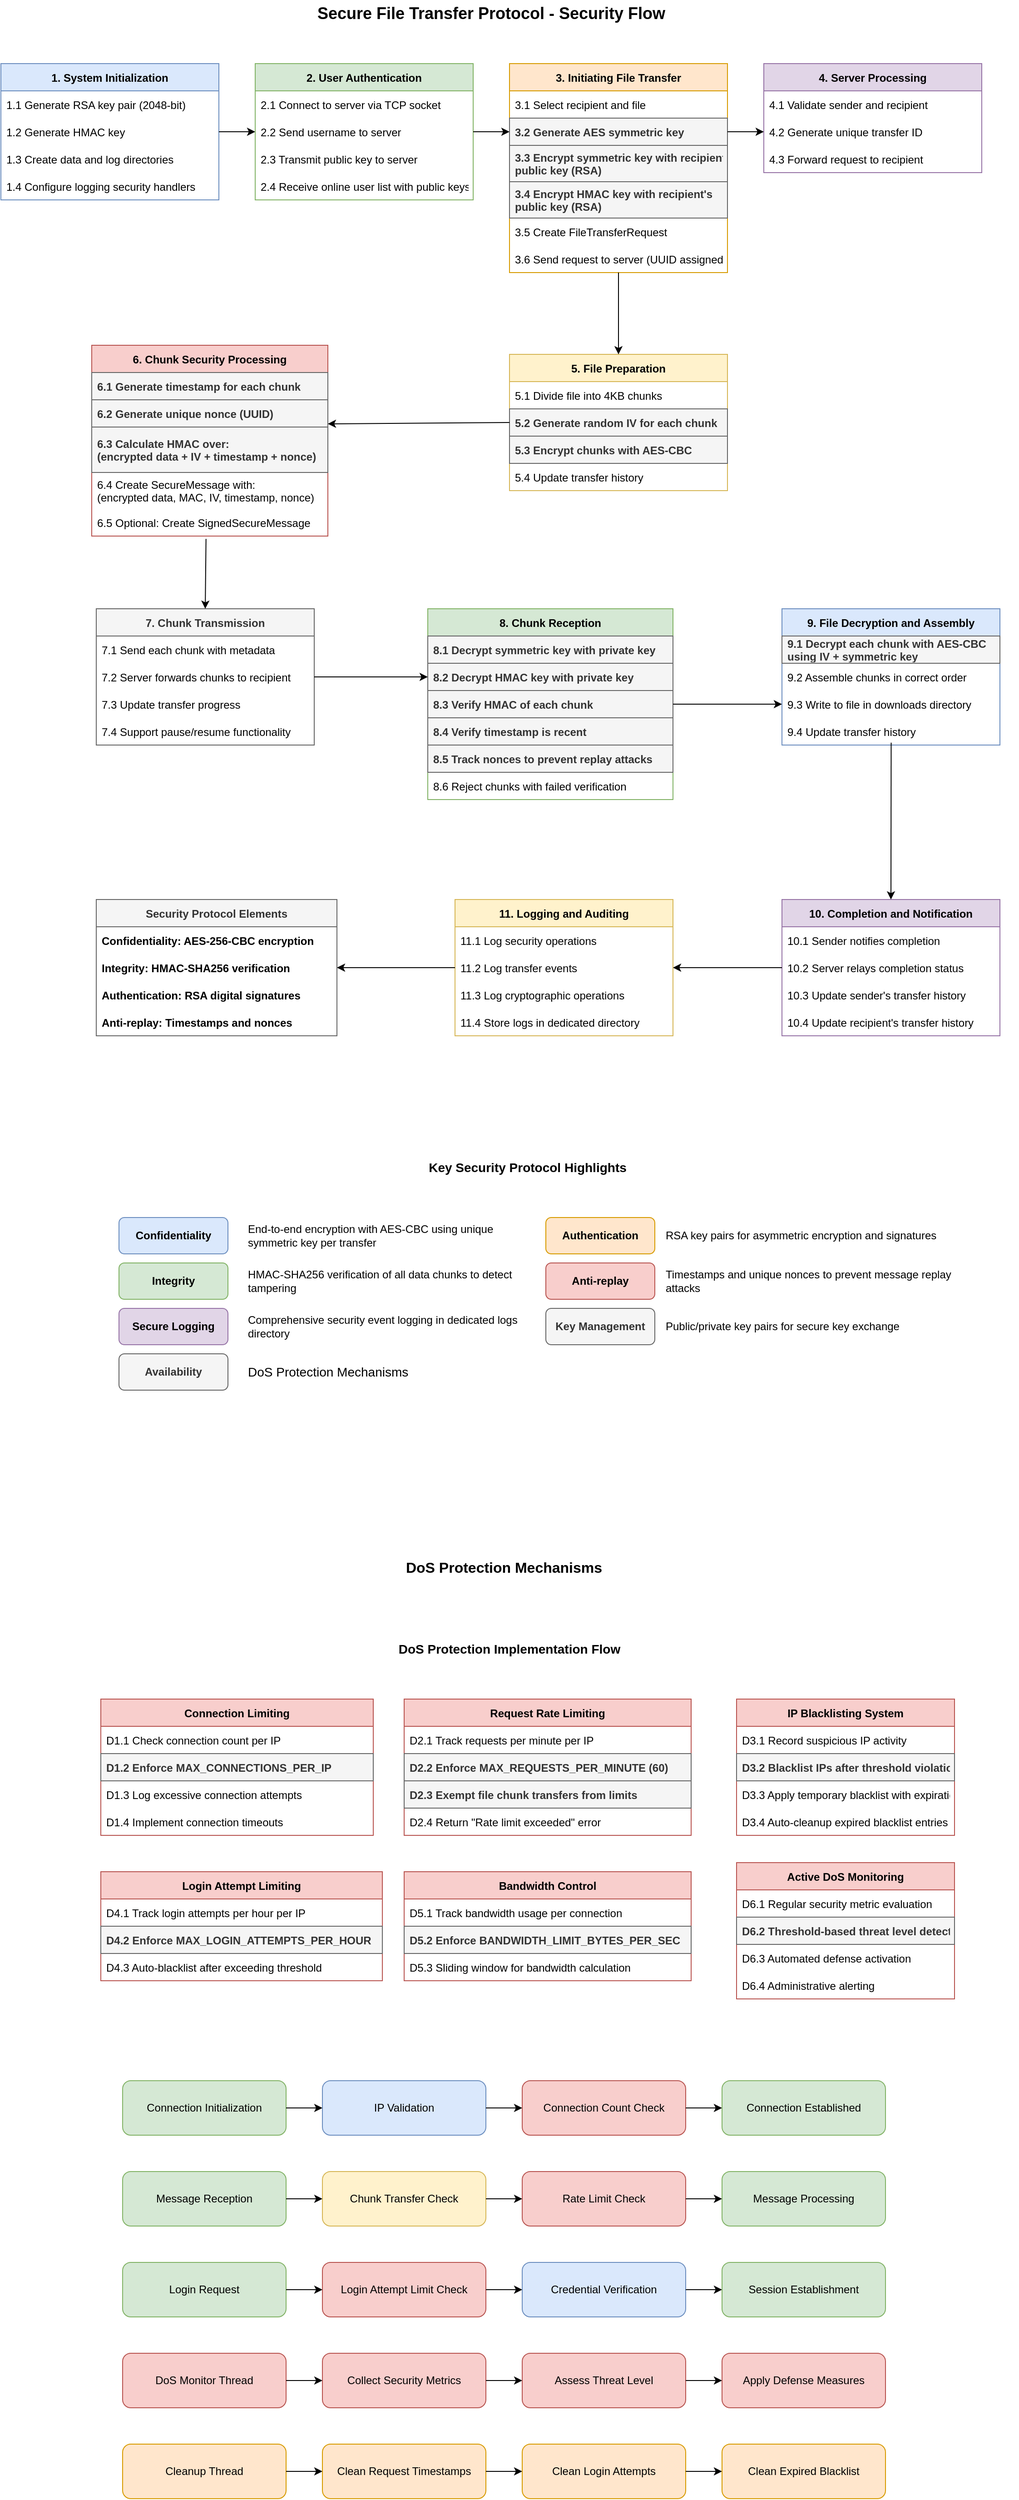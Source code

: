 <mxfile version="28.0.4">
  <diagram id="security-flow-diagram" name="Security Flow">
    <mxGraphModel dx="1520" dy="1016" grid="1" gridSize="10" guides="1" tooltips="1" connect="1" arrows="1" fold="1" page="1" pageScale="1" pageWidth="1169" pageHeight="1654" background="#ffffff" math="0" shadow="0">
      <root>
        <mxCell id="0" />
        <mxCell id="1" parent="0" />
        <mxCell id="title" value="&lt;font style=&quot;font-size: 18px;&quot;&gt;Secure File Transfer Protocol - Security Flow&lt;/font&gt;" style="text;html=1;strokeColor=none;fillColor=none;align=center;verticalAlign=middle;whiteSpace=wrap;rounded=0;fontSize=16;fontStyle=1" parent="1" vertex="1">
          <mxGeometry x="270" y="40" width="600" height="30" as="geometry" />
        </mxCell>
        <mxCell id="step1" value="1. System Initialization" style="swimlane;fontStyle=1;childLayout=stackLayout;horizontal=1;startSize=30;horizontalStack=0;resizeParent=1;resizeParentMax=0;resizeLast=0;collapsible=1;marginBottom=0;fillColor=#dae8fc;strokeColor=#6c8ebf;" parent="1" vertex="1">
          <mxGeometry x="30" y="110" width="240" height="150" as="geometry" />
        </mxCell>
        <mxCell id="step1_1" value="1.1 Generate RSA key pair (2048-bit)" style="text;strokeColor=none;fillColor=none;align=left;verticalAlign=middle;spacingLeft=4;spacingRight=4;overflow=hidden;points=[[0,0.5],[1,0.5]];portConstraint=eastwest;rotatable=0;" parent="step1" vertex="1">
          <mxGeometry y="30" width="240" height="30" as="geometry" />
        </mxCell>
        <mxCell id="step1_2" value="1.2 Generate HMAC key" style="text;strokeColor=none;fillColor=none;align=left;verticalAlign=middle;spacingLeft=4;spacingRight=4;overflow=hidden;points=[[0,0.5],[1,0.5]];portConstraint=eastwest;rotatable=0;" parent="step1" vertex="1">
          <mxGeometry y="60" width="240" height="30" as="geometry" />
        </mxCell>
        <mxCell id="step1_3" value="1.3 Create data and log directories" style="text;strokeColor=none;fillColor=none;align=left;verticalAlign=middle;spacingLeft=4;spacingRight=4;overflow=hidden;points=[[0,0.5],[1,0.5]];portConstraint=eastwest;rotatable=0;" parent="step1" vertex="1">
          <mxGeometry y="90" width="240" height="30" as="geometry" />
        </mxCell>
        <mxCell id="step1_4" value="1.4 Configure logging security handlers" style="text;strokeColor=none;fillColor=none;align=left;verticalAlign=middle;spacingLeft=4;spacingRight=4;overflow=hidden;points=[[0,0.5],[1,0.5]];portConstraint=eastwest;rotatable=0;" parent="step1" vertex="1">
          <mxGeometry y="120" width="240" height="30" as="geometry" />
        </mxCell>
        <mxCell id="step2" value="2. User Authentication" style="swimlane;fontStyle=1;childLayout=stackLayout;horizontal=1;startSize=30;horizontalStack=0;resizeParent=1;resizeParentMax=0;resizeLast=0;collapsible=1;marginBottom=0;fillColor=#d5e8d4;strokeColor=#82b366;" parent="1" vertex="1">
          <mxGeometry x="310" y="110" width="240" height="150" as="geometry" />
        </mxCell>
        <mxCell id="step2_1" value="2.1 Connect to server via TCP socket" style="text;strokeColor=none;fillColor=none;align=left;verticalAlign=middle;spacingLeft=4;spacingRight=4;overflow=hidden;points=[[0,0.5],[1,0.5]];portConstraint=eastwest;rotatable=0;" parent="step2" vertex="1">
          <mxGeometry y="30" width="240" height="30" as="geometry" />
        </mxCell>
        <mxCell id="step2_2" value="2.2 Send username to server" style="text;strokeColor=none;fillColor=none;align=left;verticalAlign=middle;spacingLeft=4;spacingRight=4;overflow=hidden;points=[[0,0.5],[1,0.5]];portConstraint=eastwest;rotatable=0;" parent="step2" vertex="1">
          <mxGeometry y="60" width="240" height="30" as="geometry" />
        </mxCell>
        <mxCell id="step2_3" value="2.3 Transmit public key to server" style="text;strokeColor=none;fillColor=none;align=left;verticalAlign=middle;spacingLeft=4;spacingRight=4;overflow=hidden;points=[[0,0.5],[1,0.5]];portConstraint=eastwest;rotatable=0;" parent="step2" vertex="1">
          <mxGeometry y="90" width="240" height="30" as="geometry" />
        </mxCell>
        <mxCell id="step2_4" value="2.4 Receive online user list with public keys" style="text;strokeColor=none;fillColor=none;align=left;verticalAlign=middle;spacingLeft=4;spacingRight=4;overflow=hidden;points=[[0,0.5],[1,0.5]];portConstraint=eastwest;rotatable=0;" parent="step2" vertex="1">
          <mxGeometry y="120" width="240" height="30" as="geometry" />
        </mxCell>
        <mxCell id="step3" value="3. Initiating File Transfer" style="swimlane;fontStyle=1;childLayout=stackLayout;horizontal=1;startSize=30;horizontalStack=0;resizeParent=1;resizeParentMax=0;resizeLast=0;collapsible=1;marginBottom=0;fillColor=#ffe6cc;strokeColor=#d79b00;" parent="1" vertex="1">
          <mxGeometry x="590" y="110" width="240" height="230" as="geometry" />
        </mxCell>
        <mxCell id="step3_1" value="3.1 Select recipient and file" style="text;strokeColor=none;fillColor=none;align=left;verticalAlign=middle;spacingLeft=4;spacingRight=4;overflow=hidden;points=[[0,0.5],[1,0.5]];portConstraint=eastwest;rotatable=0;" parent="step3" vertex="1">
          <mxGeometry y="30" width="240" height="30" as="geometry" />
        </mxCell>
        <mxCell id="step3_2" value="3.2 Generate AES symmetric key" style="text;strokeColor=none;fillColor=none;align=left;verticalAlign=middle;spacingLeft=4;spacingRight=4;overflow=hidden;points=[[0,0.5],[1,0.5]];portConstraint=eastwest;rotatable=0;fontStyle=1;fillColor=#f5f5f5;fontColor=#333333;strokeColor=#666666;" parent="step3" vertex="1">
          <mxGeometry y="60" width="240" height="30" as="geometry" />
        </mxCell>
        <mxCell id="step3_3" value="3.3 Encrypt symmetric key with recipient&#39;s&#xa;      public key (RSA)" style="text;strokeColor=none;fillColor=none;align=left;verticalAlign=middle;spacingLeft=4;spacingRight=4;overflow=hidden;points=[[0,0.5],[1,0.5]];portConstraint=eastwest;rotatable=0;fontStyle=1;fillColor=#f5f5f5;fontColor=#333333;strokeColor=#666666;" parent="step3" vertex="1">
          <mxGeometry y="90" width="240" height="40" as="geometry" />
        </mxCell>
        <mxCell id="step3_4" value="3.4 Encrypt HMAC key with recipient&#39;s&#xa;      public key (RSA)" style="text;strokeColor=none;fillColor=none;align=left;verticalAlign=middle;spacingLeft=4;spacingRight=4;overflow=hidden;points=[[0,0.5],[1,0.5]];portConstraint=eastwest;rotatable=0;fontStyle=1;fillColor=#f5f5f5;fontColor=#333333;strokeColor=#666666;" parent="step3" vertex="1">
          <mxGeometry y="130" width="240" height="40" as="geometry" />
        </mxCell>
        <mxCell id="step3_5" value="3.5 Create FileTransferRequest" style="text;strokeColor=none;fillColor=none;align=left;verticalAlign=middle;spacingLeft=4;spacingRight=4;overflow=hidden;points=[[0,0.5],[1,0.5]];portConstraint=eastwest;rotatable=0;" parent="step3" vertex="1">
          <mxGeometry y="170" width="240" height="30" as="geometry" />
        </mxCell>
        <mxCell id="step3_6" value="3.6 Send request to server (UUID assigned)" style="text;strokeColor=none;fillColor=none;align=left;verticalAlign=middle;spacingLeft=4;spacingRight=4;overflow=hidden;points=[[0,0.5],[1,0.5]];portConstraint=eastwest;rotatable=0;" parent="step3" vertex="1">
          <mxGeometry y="200" width="240" height="30" as="geometry" />
        </mxCell>
        <mxCell id="step4" value="4. Server Processing" style="swimlane;fontStyle=1;childLayout=stackLayout;horizontal=1;startSize=30;horizontalStack=0;resizeParent=1;resizeParentMax=0;resizeLast=0;collapsible=1;marginBottom=0;fillColor=#e1d5e7;strokeColor=#9673a6;" parent="1" vertex="1">
          <mxGeometry x="870" y="110" width="240" height="120" as="geometry" />
        </mxCell>
        <mxCell id="step4_1" value="4.1 Validate sender and recipient" style="text;strokeColor=none;fillColor=none;align=left;verticalAlign=middle;spacingLeft=4;spacingRight=4;overflow=hidden;points=[[0,0.5],[1,0.5]];portConstraint=eastwest;rotatable=0;" parent="step4" vertex="1">
          <mxGeometry y="30" width="240" height="30" as="geometry" />
        </mxCell>
        <mxCell id="step4_2" value="4.2 Generate unique transfer ID" style="text;strokeColor=none;fillColor=none;align=left;verticalAlign=middle;spacingLeft=4;spacingRight=4;overflow=hidden;points=[[0,0.5],[1,0.5]];portConstraint=eastwest;rotatable=0;" parent="step4" vertex="1">
          <mxGeometry y="60" width="240" height="30" as="geometry" />
        </mxCell>
        <mxCell id="step4_3" value="4.3 Forward request to recipient" style="text;strokeColor=none;fillColor=none;align=left;verticalAlign=middle;spacingLeft=4;spacingRight=4;overflow=hidden;points=[[0,0.5],[1,0.5]];portConstraint=eastwest;rotatable=0;" parent="step4" vertex="1">
          <mxGeometry y="90" width="240" height="30" as="geometry" />
        </mxCell>
        <mxCell id="step5" value="5. File Preparation" style="swimlane;fontStyle=1;childLayout=stackLayout;horizontal=1;startSize=30;horizontalStack=0;resizeParent=1;resizeParentMax=0;resizeLast=0;collapsible=1;marginBottom=0;fillColor=#fff2cc;strokeColor=#d6b656;" parent="1" vertex="1">
          <mxGeometry x="590" y="430" width="240" height="150" as="geometry" />
        </mxCell>
        <mxCell id="step5_1" value="5.1 Divide file into 4KB chunks" style="text;strokeColor=none;fillColor=none;align=left;verticalAlign=middle;spacingLeft=4;spacingRight=4;overflow=hidden;points=[[0,0.5],[1,0.5]];portConstraint=eastwest;rotatable=0;" parent="step5" vertex="1">
          <mxGeometry y="30" width="240" height="30" as="geometry" />
        </mxCell>
        <mxCell id="step5_2" value="5.2 Generate random IV for each chunk" style="text;strokeColor=none;fillColor=none;align=left;verticalAlign=middle;spacingLeft=4;spacingRight=4;overflow=hidden;points=[[0,0.5],[1,0.5]];portConstraint=eastwest;rotatable=0;fontStyle=1;fillColor=#f5f5f5;fontColor=#333333;strokeColor=#666666;" parent="step5" vertex="1">
          <mxGeometry y="60" width="240" height="30" as="geometry" />
        </mxCell>
        <mxCell id="step5_3" value="5.3 Encrypt chunks with AES-CBC" style="text;strokeColor=none;fillColor=none;align=left;verticalAlign=middle;spacingLeft=4;spacingRight=4;overflow=hidden;points=[[0,0.5],[1,0.5]];portConstraint=eastwest;rotatable=0;fontStyle=1;fillColor=#f5f5f5;fontColor=#333333;strokeColor=#666666;" parent="step5" vertex="1">
          <mxGeometry y="90" width="240" height="30" as="geometry" />
        </mxCell>
        <mxCell id="step5_4" value="5.4 Update transfer history" style="text;strokeColor=none;fillColor=none;align=left;verticalAlign=middle;spacingLeft=4;spacingRight=4;overflow=hidden;points=[[0,0.5],[1,0.5]];portConstraint=eastwest;rotatable=0;" parent="step5" vertex="1">
          <mxGeometry y="120" width="240" height="30" as="geometry" />
        </mxCell>
        <mxCell id="step6" value="6. Chunk Security Processing" style="swimlane;fontStyle=1;childLayout=stackLayout;horizontal=1;startSize=30;horizontalStack=0;resizeParent=1;resizeParentMax=0;resizeLast=0;collapsible=1;marginBottom=0;fillColor=#f8cecc;strokeColor=#b85450;" parent="1" vertex="1">
          <mxGeometry x="130" y="420" width="260" height="210" as="geometry" />
        </mxCell>
        <mxCell id="step6_1" value="6.1 Generate timestamp for each chunk" style="text;strokeColor=none;fillColor=none;align=left;verticalAlign=middle;spacingLeft=4;spacingRight=4;overflow=hidden;points=[[0,0.5],[1,0.5]];portConstraint=eastwest;rotatable=0;fontStyle=1;fillColor=#f5f5f5;fontColor=#333333;strokeColor=#666666;" parent="step6" vertex="1">
          <mxGeometry y="30" width="260" height="30" as="geometry" />
        </mxCell>
        <mxCell id="step6_2" value="6.2 Generate unique nonce (UUID)" style="text;strokeColor=none;fillColor=none;align=left;verticalAlign=middle;spacingLeft=4;spacingRight=4;overflow=hidden;points=[[0,0.5],[1,0.5]];portConstraint=eastwest;rotatable=0;fontStyle=1;fillColor=#f5f5f5;fontColor=#333333;strokeColor=#666666;" parent="step6" vertex="1">
          <mxGeometry y="60" width="260" height="30" as="geometry" />
        </mxCell>
        <mxCell id="step6_3" value="6.3 Calculate HMAC over:&#xa;      (encrypted data + IV + timestamp + nonce)" style="text;strokeColor=none;fillColor=none;align=left;verticalAlign=middle;spacingLeft=4;spacingRight=4;overflow=hidden;points=[[0,0.5],[1,0.5]];portConstraint=eastwest;rotatable=0;fontStyle=1;fillColor=#f5f5f5;fontColor=#333333;strokeColor=#666666;" parent="step6" vertex="1">
          <mxGeometry y="90" width="260" height="50" as="geometry" />
        </mxCell>
        <mxCell id="step6_4" value="6.4 Create SecureMessage with:&#xa;      (encrypted data, MAC, IV, timestamp, nonce)" style="text;strokeColor=none;fillColor=none;align=left;verticalAlign=middle;spacingLeft=4;spacingRight=4;overflow=hidden;points=[[0,0.5],[1,0.5]];portConstraint=eastwest;rotatable=0;" parent="step6" vertex="1">
          <mxGeometry y="140" width="260" height="40" as="geometry" />
        </mxCell>
        <mxCell id="step6_5" value="6.5 Optional: Create SignedSecureMessage" style="text;strokeColor=none;fillColor=none;align=left;verticalAlign=middle;spacingLeft=4;spacingRight=4;overflow=hidden;points=[[0,0.5],[1,0.5]];portConstraint=eastwest;rotatable=0;" parent="step6" vertex="1">
          <mxGeometry y="180" width="260" height="30" as="geometry" />
        </mxCell>
        <mxCell id="step7" value="7. Chunk Transmission" style="swimlane;fontStyle=1;childLayout=stackLayout;horizontal=1;startSize=30;horizontalStack=0;resizeParent=1;resizeParentMax=0;resizeLast=0;collapsible=1;marginBottom=0;fillColor=#f5f5f5;strokeColor=#666666;fontColor=#333333;" parent="1" vertex="1">
          <mxGeometry x="135" y="710" width="240" height="150" as="geometry" />
        </mxCell>
        <mxCell id="step7_1" value="7.1 Send each chunk with metadata" style="text;strokeColor=none;fillColor=none;align=left;verticalAlign=middle;spacingLeft=4;spacingRight=4;overflow=hidden;points=[[0,0.5],[1,0.5]];portConstraint=eastwest;rotatable=0;" parent="step7" vertex="1">
          <mxGeometry y="30" width="240" height="30" as="geometry" />
        </mxCell>
        <mxCell id="step7_2" value="7.2 Server forwards chunks to recipient" style="text;strokeColor=none;fillColor=none;align=left;verticalAlign=middle;spacingLeft=4;spacingRight=4;overflow=hidden;points=[[0,0.5],[1,0.5]];portConstraint=eastwest;rotatable=0;" parent="step7" vertex="1">
          <mxGeometry y="60" width="240" height="30" as="geometry" />
        </mxCell>
        <mxCell id="step7_3" value="7.3 Update transfer progress" style="text;strokeColor=none;fillColor=none;align=left;verticalAlign=middle;spacingLeft=4;spacingRight=4;overflow=hidden;points=[[0,0.5],[1,0.5]];portConstraint=eastwest;rotatable=0;" parent="step7" vertex="1">
          <mxGeometry y="90" width="240" height="30" as="geometry" />
        </mxCell>
        <mxCell id="step7_4" value="7.4 Support pause/resume functionality" style="text;strokeColor=none;fillColor=none;align=left;verticalAlign=middle;spacingLeft=4;spacingRight=4;overflow=hidden;points=[[0,0.5],[1,0.5]];portConstraint=eastwest;rotatable=0;" parent="step7" vertex="1">
          <mxGeometry y="120" width="240" height="30" as="geometry" />
        </mxCell>
        <mxCell id="step8" value="8. Chunk Reception" style="swimlane;fontStyle=1;childLayout=stackLayout;horizontal=1;startSize=30;horizontalStack=0;resizeParent=1;resizeParentMax=0;resizeLast=0;collapsible=1;marginBottom=0;fillColor=#d5e8d4;strokeColor=#82b366;" parent="1" vertex="1">
          <mxGeometry x="500" y="710" width="270" height="210" as="geometry" />
        </mxCell>
        <mxCell id="step8_1" value="8.1 Decrypt symmetric key with private key" style="text;strokeColor=none;fillColor=none;align=left;verticalAlign=middle;spacingLeft=4;spacingRight=4;overflow=hidden;points=[[0,0.5],[1,0.5]];portConstraint=eastwest;rotatable=0;fontStyle=1;fillColor=#f5f5f5;fontColor=#333333;strokeColor=#666666;" parent="step8" vertex="1">
          <mxGeometry y="30" width="270" height="30" as="geometry" />
        </mxCell>
        <mxCell id="step8_2" value="8.2 Decrypt HMAC key with private key" style="text;strokeColor=none;fillColor=none;align=left;verticalAlign=middle;spacingLeft=4;spacingRight=4;overflow=hidden;points=[[0,0.5],[1,0.5]];portConstraint=eastwest;rotatable=0;fontStyle=1;fillColor=#f5f5f5;fontColor=#333333;strokeColor=#666666;" parent="step8" vertex="1">
          <mxGeometry y="60" width="270" height="30" as="geometry" />
        </mxCell>
        <mxCell id="step8_3" value="8.3 Verify HMAC of each chunk" style="text;strokeColor=none;fillColor=none;align=left;verticalAlign=middle;spacingLeft=4;spacingRight=4;overflow=hidden;points=[[0,0.5],[1,0.5]];portConstraint=eastwest;rotatable=0;fontStyle=1;fillColor=#f5f5f5;fontColor=#333333;strokeColor=#666666;" parent="step8" vertex="1">
          <mxGeometry y="90" width="270" height="30" as="geometry" />
        </mxCell>
        <mxCell id="step8_4" value="8.4 Verify timestamp is recent" style="text;strokeColor=none;fillColor=none;align=left;verticalAlign=middle;spacingLeft=4;spacingRight=4;overflow=hidden;points=[[0,0.5],[1,0.5]];portConstraint=eastwest;rotatable=0;fontStyle=1;fillColor=#f5f5f5;fontColor=#333333;strokeColor=#666666;" parent="step8" vertex="1">
          <mxGeometry y="120" width="270" height="30" as="geometry" />
        </mxCell>
        <mxCell id="step8_5" value="8.5 Track nonces to prevent replay attacks" style="text;strokeColor=none;fillColor=none;align=left;verticalAlign=middle;spacingLeft=4;spacingRight=4;overflow=hidden;points=[[0,0.5],[1,0.5]];portConstraint=eastwest;rotatable=0;fontStyle=1;fillColor=#f5f5f5;fontColor=#333333;strokeColor=#666666;" parent="step8" vertex="1">
          <mxGeometry y="150" width="270" height="30" as="geometry" />
        </mxCell>
        <mxCell id="step8_6" value="8.6 Reject chunks with failed verification" style="text;strokeColor=none;fillColor=none;align=left;verticalAlign=middle;spacingLeft=4;spacingRight=4;overflow=hidden;points=[[0,0.5],[1,0.5]];portConstraint=eastwest;rotatable=0;" parent="step8" vertex="1">
          <mxGeometry y="180" width="270" height="30" as="geometry" />
        </mxCell>
        <mxCell id="step9" value="9. File Decryption and Assembly" style="swimlane;fontStyle=1;childLayout=stackLayout;horizontal=1;startSize=30;horizontalStack=0;resizeParent=1;resizeParentMax=0;resizeLast=0;collapsible=1;marginBottom=0;fillColor=#dae8fc;strokeColor=#6c8ebf;" parent="1" vertex="1">
          <mxGeometry x="890" y="710" width="240" height="150" as="geometry" />
        </mxCell>
        <mxCell id="step9_1" value="9.1 Decrypt each chunk with AES-CBC&#xa;      using IV + symmetric key" style="text;strokeColor=none;fillColor=none;align=left;verticalAlign=middle;spacingLeft=4;spacingRight=4;overflow=hidden;points=[[0,0.5],[1,0.5]];portConstraint=eastwest;rotatable=0;fontStyle=1;fillColor=#f5f5f5;fontColor=#333333;strokeColor=#666666;" parent="step9" vertex="1">
          <mxGeometry y="30" width="240" height="30" as="geometry" />
        </mxCell>
        <mxCell id="step9_2" value="9.2 Assemble chunks in correct order" style="text;strokeColor=none;fillColor=none;align=left;verticalAlign=middle;spacingLeft=4;spacingRight=4;overflow=hidden;points=[[0,0.5],[1,0.5]];portConstraint=eastwest;rotatable=0;" parent="step9" vertex="1">
          <mxGeometry y="60" width="240" height="30" as="geometry" />
        </mxCell>
        <mxCell id="step9_3" value="9.3 Write to file in downloads directory" style="text;strokeColor=none;fillColor=none;align=left;verticalAlign=middle;spacingLeft=4;spacingRight=4;overflow=hidden;points=[[0,0.5],[1,0.5]];portConstraint=eastwest;rotatable=0;" parent="step9" vertex="1">
          <mxGeometry y="90" width="240" height="30" as="geometry" />
        </mxCell>
        <mxCell id="step9_4" value="9.4 Update transfer history" style="text;strokeColor=none;fillColor=none;align=left;verticalAlign=middle;spacingLeft=4;spacingRight=4;overflow=hidden;points=[[0,0.5],[1,0.5]];portConstraint=eastwest;rotatable=0;" parent="step9" vertex="1">
          <mxGeometry y="120" width="240" height="30" as="geometry" />
        </mxCell>
        <mxCell id="step10" value="10. Completion and Notification" style="swimlane;fontStyle=1;childLayout=stackLayout;horizontal=1;startSize=30;horizontalStack=0;resizeParent=1;resizeParentMax=0;resizeLast=0;collapsible=1;marginBottom=0;fillColor=#e1d5e7;strokeColor=#9673a6;" parent="1" vertex="1">
          <mxGeometry x="890" y="1030" width="240" height="150" as="geometry" />
        </mxCell>
        <mxCell id="step10_1" value="10.1 Sender notifies completion" style="text;strokeColor=none;fillColor=none;align=left;verticalAlign=middle;spacingLeft=4;spacingRight=4;overflow=hidden;points=[[0,0.5],[1,0.5]];portConstraint=eastwest;rotatable=0;" parent="step10" vertex="1">
          <mxGeometry y="30" width="240" height="30" as="geometry" />
        </mxCell>
        <mxCell id="step10_2" value="10.2 Server relays completion status" style="text;strokeColor=none;fillColor=none;align=left;verticalAlign=middle;spacingLeft=4;spacingRight=4;overflow=hidden;points=[[0,0.5],[1,0.5]];portConstraint=eastwest;rotatable=0;" parent="step10" vertex="1">
          <mxGeometry y="60" width="240" height="30" as="geometry" />
        </mxCell>
        <mxCell id="step10_3" value="10.3 Update sender&#39;s transfer history" style="text;strokeColor=none;fillColor=none;align=left;verticalAlign=middle;spacingLeft=4;spacingRight=4;overflow=hidden;points=[[0,0.5],[1,0.5]];portConstraint=eastwest;rotatable=0;" parent="step10" vertex="1">
          <mxGeometry y="90" width="240" height="30" as="geometry" />
        </mxCell>
        <mxCell id="step10_4" value="10.4 Update recipient&#39;s transfer history" style="text;strokeColor=none;fillColor=none;align=left;verticalAlign=middle;spacingLeft=4;spacingRight=4;overflow=hidden;points=[[0,0.5],[1,0.5]];portConstraint=eastwest;rotatable=0;" parent="step10" vertex="1">
          <mxGeometry y="120" width="240" height="30" as="geometry" />
        </mxCell>
        <mxCell id="step11" value="11. Logging and Auditing" style="swimlane;fontStyle=1;childLayout=stackLayout;horizontal=1;startSize=30;horizontalStack=0;resizeParent=1;resizeParentMax=0;resizeLast=0;collapsible=1;marginBottom=0;fillColor=#fff2cc;strokeColor=#d6b656;" parent="1" vertex="1">
          <mxGeometry x="530" y="1030" width="240" height="150" as="geometry" />
        </mxCell>
        <mxCell id="step11_1" value="11.1 Log security operations" style="text;strokeColor=none;fillColor=none;align=left;verticalAlign=middle;spacingLeft=4;spacingRight=4;overflow=hidden;points=[[0,0.5],[1,0.5]];portConstraint=eastwest;rotatable=0;" parent="step11" vertex="1">
          <mxGeometry y="30" width="240" height="30" as="geometry" />
        </mxCell>
        <mxCell id="step11_2" value="11.2 Log transfer events" style="text;strokeColor=none;fillColor=none;align=left;verticalAlign=middle;spacingLeft=4;spacingRight=4;overflow=hidden;points=[[0,0.5],[1,0.5]];portConstraint=eastwest;rotatable=0;" parent="step11" vertex="1">
          <mxGeometry y="60" width="240" height="30" as="geometry" />
        </mxCell>
        <mxCell id="step11_3" value="11.3 Log cryptographic operations" style="text;strokeColor=none;fillColor=none;align=left;verticalAlign=middle;spacingLeft=4;spacingRight=4;overflow=hidden;points=[[0,0.5],[1,0.5]];portConstraint=eastwest;rotatable=0;" parent="step11" vertex="1">
          <mxGeometry y="90" width="240" height="30" as="geometry" />
        </mxCell>
        <mxCell id="step11_4" value="11.4 Store logs in dedicated directory" style="text;strokeColor=none;fillColor=none;align=left;verticalAlign=middle;spacingLeft=4;spacingRight=4;overflow=hidden;points=[[0,0.5],[1,0.5]];portConstraint=eastwest;rotatable=0;" parent="step11" vertex="1">
          <mxGeometry y="120" width="240" height="30" as="geometry" />
        </mxCell>
        <mxCell id="dos-title" value="&lt;font style=&quot;font-size: 16px;&quot;&gt;DoS Protection Mechanisms&lt;/font&gt;" style="text;html=1;strokeColor=none;fillColor=none;align=center;verticalAlign=middle;whiteSpace=wrap;rounded=0;fontSize=14;fontStyle=1" parent="1" vertex="1">
          <mxGeometry x="44" y="1750" width="1080" height="30" as="geometry" />
        </mxCell>
        <mxCell id="dos1" value="Connection Limiting" style="swimlane;fontStyle=1;childLayout=stackLayout;horizontal=1;startSize=30;horizontalStack=0;resizeParent=1;resizeParentMax=0;resizeLast=0;collapsible=1;marginBottom=0;fillColor=#f8cecc;strokeColor=#b85450;" parent="1" vertex="1">
          <mxGeometry x="140" y="1910" width="300" height="150" as="geometry" />
        </mxCell>
        <mxCell id="dos1_1" value="D1.1 Check connection count per IP" style="text;strokeColor=none;fillColor=none;align=left;verticalAlign=middle;spacingLeft=4;spacingRight=4;overflow=hidden;points=[[0,0.5],[1,0.5]];portConstraint=eastwest;rotatable=0;" parent="dos1" vertex="1">
          <mxGeometry y="30" width="300" height="30" as="geometry" />
        </mxCell>
        <mxCell id="dos1_2" value="D1.2 Enforce MAX_CONNECTIONS_PER_IP" style="text;strokeColor=none;fillColor=none;align=left;verticalAlign=middle;spacingLeft=4;spacingRight=4;overflow=hidden;points=[[0,0.5],[1,0.5]];portConstraint=eastwest;rotatable=0;fontStyle=1;fillColor=#f5f5f5;fontColor=#333333;strokeColor=#666666;" parent="dos1" vertex="1">
          <mxGeometry y="60" width="300" height="30" as="geometry" />
        </mxCell>
        <mxCell id="dos1_3" value="D1.3 Log excessive connection attempts" style="text;strokeColor=none;fillColor=none;align=left;verticalAlign=middle;spacingLeft=4;spacingRight=4;overflow=hidden;points=[[0,0.5],[1,0.5]];portConstraint=eastwest;rotatable=0;" parent="dos1" vertex="1">
          <mxGeometry y="90" width="300" height="30" as="geometry" />
        </mxCell>
        <mxCell id="dos1_4" value="D1.4 Implement connection timeouts" style="text;strokeColor=none;fillColor=none;align=left;verticalAlign=middle;spacingLeft=4;spacingRight=4;overflow=hidden;points=[[0,0.5],[1,0.5]];portConstraint=eastwest;rotatable=0;" parent="dos1" vertex="1">
          <mxGeometry y="120" width="300" height="30" as="geometry" />
        </mxCell>
        <mxCell id="dos2" value="Request Rate Limiting" style="swimlane;fontStyle=1;childLayout=stackLayout;horizontal=1;startSize=30;horizontalStack=0;resizeParent=1;resizeParentMax=0;resizeLast=0;collapsible=1;marginBottom=0;fillColor=#f8cecc;strokeColor=#b85450;" parent="1" vertex="1">
          <mxGeometry x="474" y="1910" width="316" height="150" as="geometry" />
        </mxCell>
        <mxCell id="dos2_1" value="D2.1 Track requests per minute per IP" style="text;strokeColor=none;fillColor=none;align=left;verticalAlign=middle;spacingLeft=4;spacingRight=4;overflow=hidden;points=[[0,0.5],[1,0.5]];portConstraint=eastwest;rotatable=0;" parent="dos2" vertex="1">
          <mxGeometry y="30" width="316" height="30" as="geometry" />
        </mxCell>
        <mxCell id="dos2_2" value="D2.2 Enforce MAX_REQUESTS_PER_MINUTE (60)" style="text;strokeColor=none;fillColor=none;align=left;verticalAlign=middle;spacingLeft=4;spacingRight=4;overflow=hidden;points=[[0,0.5],[1,0.5]];portConstraint=eastwest;rotatable=0;fontStyle=1;fillColor=#f5f5f5;fontColor=#333333;strokeColor=#666666;" parent="dos2" vertex="1">
          <mxGeometry y="60" width="316" height="30" as="geometry" />
        </mxCell>
        <mxCell id="dos2_3" value="D2.3 Exempt file chunk transfers from limits" style="text;strokeColor=none;fillColor=none;align=left;verticalAlign=middle;spacingLeft=4;spacingRight=4;overflow=hidden;points=[[0,0.5],[1,0.5]];portConstraint=eastwest;rotatable=0;fontStyle=1;fillColor=#f5f5f5;fontColor=#333333;strokeColor=#666666;" parent="dos2" vertex="1">
          <mxGeometry y="90" width="316" height="30" as="geometry" />
        </mxCell>
        <mxCell id="dos2_4" value="D2.4 Return &quot;Rate limit exceeded&quot; error" style="text;strokeColor=none;fillColor=none;align=left;verticalAlign=middle;spacingLeft=4;spacingRight=4;overflow=hidden;points=[[0,0.5],[1,0.5]];portConstraint=eastwest;rotatable=0;" parent="dos2" vertex="1">
          <mxGeometry y="120" width="316" height="30" as="geometry" />
        </mxCell>
        <mxCell id="dos3" value="IP Blacklisting System" style="swimlane;fontStyle=1;childLayout=stackLayout;horizontal=1;startSize=30;horizontalStack=0;resizeParent=1;resizeParentMax=0;resizeLast=0;collapsible=1;marginBottom=0;fillColor=#f8cecc;strokeColor=#b85450;" parent="1" vertex="1">
          <mxGeometry x="840" y="1910" width="240" height="150" as="geometry" />
        </mxCell>
        <mxCell id="dos3_1" value="D3.1 Record suspicious IP activity" style="text;strokeColor=none;fillColor=none;align=left;verticalAlign=middle;spacingLeft=4;spacingRight=4;overflow=hidden;points=[[0,0.5],[1,0.5]];portConstraint=eastwest;rotatable=0;" parent="dos3" vertex="1">
          <mxGeometry y="30" width="240" height="30" as="geometry" />
        </mxCell>
        <mxCell id="dos3_2" value="D3.2 Blacklist IPs after threshold violation" style="text;strokeColor=none;fillColor=none;align=left;verticalAlign=middle;spacingLeft=4;spacingRight=4;overflow=hidden;points=[[0,0.5],[1,0.5]];portConstraint=eastwest;rotatable=0;fontStyle=1;fillColor=#f5f5f5;fontColor=#333333;strokeColor=#666666;" parent="dos3" vertex="1">
          <mxGeometry y="60" width="240" height="30" as="geometry" />
        </mxCell>
        <mxCell id="dos3_3" value="D3.3 Apply temporary blacklist with expiration" style="text;strokeColor=none;fillColor=none;align=left;verticalAlign=middle;spacingLeft=4;spacingRight=4;overflow=hidden;points=[[0,0.5],[1,0.5]];portConstraint=eastwest;rotatable=0;" parent="dos3" vertex="1">
          <mxGeometry y="90" width="240" height="30" as="geometry" />
        </mxCell>
        <mxCell id="dos3_4" value="D3.4 Auto-cleanup expired blacklist entries" style="text;strokeColor=none;fillColor=none;align=left;verticalAlign=middle;spacingLeft=4;spacingRight=4;overflow=hidden;points=[[0,0.5],[1,0.5]];portConstraint=eastwest;rotatable=0;" parent="dos3" vertex="1">
          <mxGeometry y="120" width="240" height="30" as="geometry" />
        </mxCell>
        <mxCell id="dos4" value="Login Attempt Limiting" style="swimlane;fontStyle=1;childLayout=stackLayout;horizontal=1;startSize=30;horizontalStack=0;resizeParent=1;resizeParentMax=0;resizeLast=0;collapsible=1;marginBottom=0;fillColor=#f8cecc;strokeColor=#b85450;" parent="1" vertex="1">
          <mxGeometry x="140" y="2100" width="310" height="120" as="geometry" />
        </mxCell>
        <mxCell id="dos4_1" value="D4.1 Track login attempts per hour per IP" style="text;strokeColor=none;fillColor=none;align=left;verticalAlign=middle;spacingLeft=4;spacingRight=4;overflow=hidden;points=[[0,0.5],[1,0.5]];portConstraint=eastwest;rotatable=0;" parent="dos4" vertex="1">
          <mxGeometry y="30" width="310" height="30" as="geometry" />
        </mxCell>
        <mxCell id="dos4_2" value="D4.2 Enforce MAX_LOGIN_ATTEMPTS_PER_HOUR" style="text;strokeColor=none;fillColor=none;align=left;verticalAlign=middle;spacingLeft=4;spacingRight=4;overflow=hidden;points=[[0,0.5],[1,0.5]];portConstraint=eastwest;rotatable=0;fontStyle=1;fillColor=#f5f5f5;fontColor=#333333;strokeColor=#666666;" parent="dos4" vertex="1">
          <mxGeometry y="60" width="310" height="30" as="geometry" />
        </mxCell>
        <mxCell id="dos4_3" value="D4.3 Auto-blacklist after exceeding threshold" style="text;strokeColor=none;fillColor=none;align=left;verticalAlign=middle;spacingLeft=4;spacingRight=4;overflow=hidden;points=[[0,0.5],[1,0.5]];portConstraint=eastwest;rotatable=0;" parent="dos4" vertex="1">
          <mxGeometry y="90" width="310" height="30" as="geometry" />
        </mxCell>
        <mxCell id="dos5" value="Bandwidth Control" style="swimlane;fontStyle=1;childLayout=stackLayout;horizontal=1;startSize=30;horizontalStack=0;resizeParent=1;resizeParentMax=0;resizeLast=0;collapsible=1;marginBottom=0;fillColor=#f8cecc;strokeColor=#b85450;" parent="1" vertex="1">
          <mxGeometry x="474" y="2100" width="316" height="120" as="geometry" />
        </mxCell>
        <mxCell id="dos5_1" value="D5.1 Track bandwidth usage per connection" style="text;strokeColor=none;fillColor=none;align=left;verticalAlign=middle;spacingLeft=4;spacingRight=4;overflow=hidden;points=[[0,0.5],[1,0.5]];portConstraint=eastwest;rotatable=0;" parent="dos5" vertex="1">
          <mxGeometry y="30" width="316" height="30" as="geometry" />
        </mxCell>
        <mxCell id="dos5_2" value="D5.2 Enforce BANDWIDTH_LIMIT_BYTES_PER_SEC" style="text;strokeColor=none;fillColor=none;align=left;verticalAlign=middle;spacingLeft=4;spacingRight=4;overflow=hidden;points=[[0,0.5],[1,0.5]];portConstraint=eastwest;rotatable=0;fontStyle=1;fillColor=#f5f5f5;fontColor=#333333;strokeColor=#666666;" parent="dos5" vertex="1">
          <mxGeometry y="60" width="316" height="30" as="geometry" />
        </mxCell>
        <mxCell id="dos5_3" value="D5.3 Sliding window for bandwidth calculation" style="text;strokeColor=none;fillColor=none;align=left;verticalAlign=middle;spacingLeft=4;spacingRight=4;overflow=hidden;points=[[0,0.5],[1,0.5]];portConstraint=eastwest;rotatable=0;" parent="dos5" vertex="1">
          <mxGeometry y="90" width="316" height="30" as="geometry" />
        </mxCell>
        <mxCell id="dos6" value="Active DoS Monitoring" style="swimlane;fontStyle=1;childLayout=stackLayout;horizontal=1;startSize=30;horizontalStack=0;resizeParent=1;resizeParentMax=0;resizeLast=0;collapsible=1;marginBottom=0;fillColor=#f8cecc;strokeColor=#b85450;" parent="1" vertex="1">
          <mxGeometry x="840" y="2090" width="240" height="150" as="geometry" />
        </mxCell>
        <mxCell id="dos6_1" value="D6.1 Regular security metric evaluation" style="text;strokeColor=none;fillColor=none;align=left;verticalAlign=middle;spacingLeft=4;spacingRight=4;overflow=hidden;points=[[0,0.5],[1,0.5]];portConstraint=eastwest;rotatable=0;" parent="dos6" vertex="1">
          <mxGeometry y="30" width="240" height="30" as="geometry" />
        </mxCell>
        <mxCell id="dos6_2" value="D6.2 Threshold-based threat level detection" style="text;strokeColor=none;fillColor=none;align=left;verticalAlign=middle;spacingLeft=4;spacingRight=4;overflow=hidden;points=[[0,0.5],[1,0.5]];portConstraint=eastwest;rotatable=0;fontStyle=1;fillColor=#f5f5f5;fontColor=#333333;strokeColor=#666666;" parent="dos6" vertex="1">
          <mxGeometry y="60" width="240" height="30" as="geometry" />
        </mxCell>
        <mxCell id="dos6_3" value="D6.3 Automated defense activation" style="text;strokeColor=none;fillColor=none;align=left;verticalAlign=middle;spacingLeft=4;spacingRight=4;overflow=hidden;points=[[0,0.5],[1,0.5]];portConstraint=eastwest;rotatable=0;" parent="dos6" vertex="1">
          <mxGeometry y="90" width="240" height="30" as="geometry" />
        </mxCell>
        <mxCell id="dos6_4" value="D6.4 Administrative alerting" style="text;strokeColor=none;fillColor=none;align=left;verticalAlign=middle;spacingLeft=4;spacingRight=4;overflow=hidden;points=[[0,0.5],[1,0.5]];portConstraint=eastwest;rotatable=0;" parent="dos6" vertex="1">
          <mxGeometry y="120" width="240" height="30" as="geometry" />
        </mxCell>
        <mxCell id="dos-impl-title" value="DoS Protection Implementation Flow" style="text;html=1;strokeColor=none;fillColor=none;align=center;verticalAlign=middle;whiteSpace=wrap;rounded=0;fontSize=14;fontStyle=1" parent="1" vertex="1">
          <mxGeometry x="50" y="1840" width="1080" height="30" as="geometry" />
        </mxCell>
        <mxCell id="dos-flow1" value="Connection Initialization" style="rounded=1;whiteSpace=wrap;html=1;fillColor=#d5e8d4;strokeColor=#82b366;" parent="1" vertex="1">
          <mxGeometry x="164" y="2330" width="180" height="60" as="geometry" />
        </mxCell>
        <mxCell id="dos-flow2" value="IP Validation" style="rounded=1;whiteSpace=wrap;html=1;fillColor=#dae8fc;strokeColor=#6c8ebf;" parent="1" vertex="1">
          <mxGeometry x="384" y="2330" width="180" height="60" as="geometry" />
        </mxCell>
        <mxCell id="dos-flow3" value="Connection Count Check" style="rounded=1;whiteSpace=wrap;html=1;fillColor=#f8cecc;strokeColor=#b85450;" parent="1" vertex="1">
          <mxGeometry x="604" y="2330" width="180" height="60" as="geometry" />
        </mxCell>
        <mxCell id="dos-flow4" value="Connection Established" style="rounded=1;whiteSpace=wrap;html=1;fillColor=#d5e8d4;strokeColor=#82b366;" parent="1" vertex="1">
          <mxGeometry x="824" y="2330" width="180" height="60" as="geometry" />
        </mxCell>
        <mxCell id="dos-flow5" value="Message Reception" style="rounded=1;whiteSpace=wrap;html=1;fillColor=#d5e8d4;strokeColor=#82b366;" parent="1" vertex="1">
          <mxGeometry x="164" y="2430" width="180" height="60" as="geometry" />
        </mxCell>
        <mxCell id="dos-flow6" value="Chunk Transfer Check" style="rounded=1;whiteSpace=wrap;html=1;fillColor=#fff2cc;strokeColor=#d6b656;" parent="1" vertex="1">
          <mxGeometry x="384" y="2430" width="180" height="60" as="geometry" />
        </mxCell>
        <mxCell id="dos-flow7" value="Rate Limit Check" style="rounded=1;whiteSpace=wrap;html=1;fillColor=#f8cecc;strokeColor=#b85450;" parent="1" vertex="1">
          <mxGeometry x="604" y="2430" width="180" height="60" as="geometry" />
        </mxCell>
        <mxCell id="dos-flow8" value="Message Processing" style="rounded=1;whiteSpace=wrap;html=1;fillColor=#d5e8d4;strokeColor=#82b366;" parent="1" vertex="1">
          <mxGeometry x="824" y="2430" width="180" height="60" as="geometry" />
        </mxCell>
        <mxCell id="dos-flow9" value="Login Request" style="rounded=1;whiteSpace=wrap;html=1;fillColor=#d5e8d4;strokeColor=#82b366;" parent="1" vertex="1">
          <mxGeometry x="164" y="2530" width="180" height="60" as="geometry" />
        </mxCell>
        <mxCell id="dos-flow10" value="Login Attempt Limit Check" style="rounded=1;whiteSpace=wrap;html=1;fillColor=#f8cecc;strokeColor=#b85450;" parent="1" vertex="1">
          <mxGeometry x="384" y="2530" width="180" height="60" as="geometry" />
        </mxCell>
        <mxCell id="dos-flow11" value="Credential Verification" style="rounded=1;whiteSpace=wrap;html=1;fillColor=#dae8fc;strokeColor=#6c8ebf;" parent="1" vertex="1">
          <mxGeometry x="604" y="2530" width="180" height="60" as="geometry" />
        </mxCell>
        <mxCell id="dos-flow12" value="Session Establishment" style="rounded=1;whiteSpace=wrap;html=1;fillColor=#d5e8d4;strokeColor=#82b366;" parent="1" vertex="1">
          <mxGeometry x="824" y="2530" width="180" height="60" as="geometry" />
        </mxCell>
        <mxCell id="dos-flow13" value="DoS Monitor Thread" style="rounded=1;whiteSpace=wrap;html=1;fillColor=#f8cecc;strokeColor=#b85450;" parent="1" vertex="1">
          <mxGeometry x="164" y="2630" width="180" height="60" as="geometry" />
        </mxCell>
        <mxCell id="dos-flow14" value="Collect Security Metrics" style="rounded=1;whiteSpace=wrap;html=1;fillColor=#f8cecc;strokeColor=#b85450;" parent="1" vertex="1">
          <mxGeometry x="384" y="2630" width="180" height="60" as="geometry" />
        </mxCell>
        <mxCell id="dos-flow15" value="Assess Threat Level" style="rounded=1;whiteSpace=wrap;html=1;fillColor=#f8cecc;strokeColor=#b85450;" parent="1" vertex="1">
          <mxGeometry x="604" y="2630" width="180" height="60" as="geometry" />
        </mxCell>
        <mxCell id="dos-flow16" value="Apply Defense Measures" style="rounded=1;whiteSpace=wrap;html=1;fillColor=#f8cecc;strokeColor=#b85450;" parent="1" vertex="1">
          <mxGeometry x="824" y="2630" width="180" height="60" as="geometry" />
        </mxCell>
        <mxCell id="dos-flow17" value="Cleanup Thread" style="rounded=1;whiteSpace=wrap;html=1;fillColor=#ffe6cc;strokeColor=#d79b00;" parent="1" vertex="1">
          <mxGeometry x="164" y="2730" width="180" height="60" as="geometry" />
        </mxCell>
        <mxCell id="dos-flow18" value="Clean Request Timestamps" style="rounded=1;whiteSpace=wrap;html=1;fillColor=#ffe6cc;strokeColor=#d79b00;" parent="1" vertex="1">
          <mxGeometry x="384" y="2730" width="180" height="60" as="geometry" />
        </mxCell>
        <mxCell id="dos-flow19" value="Clean Login Attempts" style="rounded=1;whiteSpace=wrap;html=1;fillColor=#ffe6cc;strokeColor=#d79b00;" parent="1" vertex="1">
          <mxGeometry x="604" y="2730" width="180" height="60" as="geometry" />
        </mxCell>
        <mxCell id="dos-flow20" value="Clean Expired Blacklist" style="rounded=1;whiteSpace=wrap;html=1;fillColor=#ffe6cc;strokeColor=#d79b00;" parent="1" vertex="1">
          <mxGeometry x="824" y="2730" width="180" height="60" as="geometry" />
        </mxCell>
        <mxCell id="dos-arrow1" value="" style="endArrow=classic;html=1;rounded=0;exitX=1;exitY=0.5;exitDx=0;exitDy=0;entryX=0;entryY=0.5;entryDx=0;entryDy=0;" parent="1" source="dos-flow1" target="dos-flow2" edge="1">
          <mxGeometry width="50" height="50" relative="1" as="geometry">
            <mxPoint x="354" y="2359.5" as="sourcePoint" />
            <mxPoint x="384" y="2359.5" as="targetPoint" />
          </mxGeometry>
        </mxCell>
        <mxCell id="dos-arrow2" value="" style="endArrow=classic;html=1;rounded=0;exitX=1;exitY=0.5;exitDx=0;exitDy=0;entryX=0;entryY=0.5;entryDx=0;entryDy=0;" parent="1" source="dos-flow2" target="dos-flow3" edge="1">
          <mxGeometry width="50" height="50" relative="1" as="geometry">
            <mxPoint x="574" y="2359.5" as="sourcePoint" />
            <mxPoint x="604" y="2359.5" as="targetPoint" />
          </mxGeometry>
        </mxCell>
        <mxCell id="dos-arrow3" value="" style="endArrow=classic;html=1;rounded=0;exitX=1;exitY=0.5;exitDx=0;exitDy=0;entryX=0;entryY=0.5;entryDx=0;entryDy=0;" parent="1" source="dos-flow3" target="dos-flow4" edge="1">
          <mxGeometry width="50" height="50" relative="1" as="geometry">
            <mxPoint x="794" y="2359.5" as="sourcePoint" />
            <mxPoint x="824" y="2359.5" as="targetPoint" />
          </mxGeometry>
        </mxCell>
        <mxCell id="dos-arrow4" value="" style="endArrow=classic;html=1;rounded=0;exitX=1;exitY=0.5;exitDx=0;exitDy=0;entryX=0;entryY=0.5;entryDx=0;entryDy=0;" parent="1" source="dos-flow5" target="dos-flow6" edge="1">
          <mxGeometry width="50" height="50" relative="1" as="geometry">
            <mxPoint x="354" y="2459.5" as="sourcePoint" />
            <mxPoint x="384" y="2459.5" as="targetPoint" />
          </mxGeometry>
        </mxCell>
        <mxCell id="dos-arrow5" value="" style="endArrow=classic;html=1;rounded=0;exitX=1;exitY=0.5;exitDx=0;exitDy=0;entryX=0;entryY=0.5;entryDx=0;entryDy=0;" parent="1" source="dos-flow6" target="dos-flow7" edge="1">
          <mxGeometry width="50" height="50" relative="1" as="geometry">
            <mxPoint x="574" y="2459.5" as="sourcePoint" />
            <mxPoint x="604" y="2459.5" as="targetPoint" />
          </mxGeometry>
        </mxCell>
        <mxCell id="dos-arrow6" value="" style="endArrow=classic;html=1;rounded=0;exitX=1;exitY=0.5;exitDx=0;exitDy=0;entryX=0;entryY=0.5;entryDx=0;entryDy=0;" parent="1" source="dos-flow7" target="dos-flow8" edge="1">
          <mxGeometry width="50" height="50" relative="1" as="geometry">
            <mxPoint x="794" y="2459.5" as="sourcePoint" />
            <mxPoint x="824" y="2459.5" as="targetPoint" />
          </mxGeometry>
        </mxCell>
        <mxCell id="dos-arrow7" value="" style="endArrow=classic;html=1;rounded=0;exitX=1;exitY=0.5;exitDx=0;exitDy=0;entryX=0;entryY=0.5;entryDx=0;entryDy=0;" parent="1" source="dos-flow9" target="dos-flow10" edge="1">
          <mxGeometry width="50" height="50" relative="1" as="geometry">
            <mxPoint x="354" y="2559.5" as="sourcePoint" />
            <mxPoint x="384" y="2559.5" as="targetPoint" />
          </mxGeometry>
        </mxCell>
        <mxCell id="dos-arrow8" value="" style="endArrow=classic;html=1;rounded=0;exitX=1;exitY=0.5;exitDx=0;exitDy=0;entryX=0;entryY=0.5;entryDx=0;entryDy=0;" parent="1" source="dos-flow10" target="dos-flow11" edge="1">
          <mxGeometry width="50" height="50" relative="1" as="geometry">
            <mxPoint x="574" y="2559.5" as="sourcePoint" />
            <mxPoint x="604" y="2559.5" as="targetPoint" />
          </mxGeometry>
        </mxCell>
        <mxCell id="dos-arrow9" value="" style="endArrow=classic;html=1;rounded=0;exitX=1;exitY=0.5;exitDx=0;exitDy=0;entryX=0;entryY=0.5;entryDx=0;entryDy=0;" parent="1" source="dos-flow11" target="dos-flow12" edge="1">
          <mxGeometry width="50" height="50" relative="1" as="geometry">
            <mxPoint x="794" y="2559.5" as="sourcePoint" />
            <mxPoint x="824" y="2559.5" as="targetPoint" />
          </mxGeometry>
        </mxCell>
        <mxCell id="dos-arrow10" value="" style="endArrow=classic;html=1;rounded=0;exitX=1;exitY=0.5;exitDx=0;exitDy=0;entryX=0;entryY=0.5;entryDx=0;entryDy=0;" parent="1" source="dos-flow13" target="dos-flow14" edge="1">
          <mxGeometry width="50" height="50" relative="1" as="geometry">
            <mxPoint x="354" y="2659.5" as="sourcePoint" />
            <mxPoint x="384" y="2659.5" as="targetPoint" />
          </mxGeometry>
        </mxCell>
        <mxCell id="dos-arrow11" value="" style="endArrow=classic;html=1;rounded=0;exitX=1;exitY=0.5;exitDx=0;exitDy=0;entryX=0;entryY=0.5;entryDx=0;entryDy=0;" parent="1" source="dos-flow14" target="dos-flow15" edge="1">
          <mxGeometry width="50" height="50" relative="1" as="geometry">
            <mxPoint x="574" y="2659.5" as="sourcePoint" />
            <mxPoint x="604" y="2659.5" as="targetPoint" />
          </mxGeometry>
        </mxCell>
        <mxCell id="dos-arrow12" value="" style="endArrow=classic;html=1;rounded=0;exitX=1;exitY=0.5;exitDx=0;exitDy=0;entryX=0;entryY=0.5;entryDx=0;entryDy=0;" parent="1" source="dos-flow15" target="dos-flow16" edge="1">
          <mxGeometry width="50" height="50" relative="1" as="geometry">
            <mxPoint x="794" y="2659.5" as="sourcePoint" />
            <mxPoint x="824" y="2659.5" as="targetPoint" />
          </mxGeometry>
        </mxCell>
        <mxCell id="dos-arrow13" value="" style="endArrow=classic;html=1;rounded=0;exitX=1;exitY=0.5;exitDx=0;exitDy=0;entryX=0;entryY=0.5;entryDx=0;entryDy=0;" parent="1" source="dos-flow17" target="dos-flow18" edge="1">
          <mxGeometry width="50" height="50" relative="1" as="geometry">
            <mxPoint x="354" y="2759.5" as="sourcePoint" />
            <mxPoint x="384" y="2759.5" as="targetPoint" />
          </mxGeometry>
        </mxCell>
        <mxCell id="dos-arrow14" value="" style="endArrow=classic;html=1;rounded=0;exitX=1;exitY=0.5;exitDx=0;exitDy=0;entryX=0;entryY=0.5;entryDx=0;entryDy=0;" parent="1" source="dos-flow18" target="dos-flow19" edge="1">
          <mxGeometry width="50" height="50" relative="1" as="geometry">
            <mxPoint x="574" y="2759.5" as="sourcePoint" />
            <mxPoint x="604" y="2759.5" as="targetPoint" />
          </mxGeometry>
        </mxCell>
        <mxCell id="dos-arrow15" value="" style="endArrow=classic;html=1;rounded=0;exitX=1;exitY=0.5;exitDx=0;exitDy=0;entryX=0;entryY=0.5;entryDx=0;entryDy=0;" parent="1" source="dos-flow19" target="dos-flow20" edge="1">
          <mxGeometry width="50" height="50" relative="1" as="geometry">
            <mxPoint x="794" y="2759.5" as="sourcePoint" />
            <mxPoint x="824" y="2759.5" as="targetPoint" />
          </mxGeometry>
        </mxCell>
        <mxCell id="legend" value="Security Protocol Elements" style="swimlane;fontStyle=1;childLayout=stackLayout;horizontal=1;startSize=30;horizontalStack=0;resizeParent=1;resizeParentMax=0;resizeLast=0;collapsible=1;marginBottom=0;fillColor=#f5f5f5;strokeColor=#666666;fontColor=#333333;" parent="1" vertex="1">
          <mxGeometry x="135" y="1030" width="265" height="150" as="geometry" />
        </mxCell>
        <mxCell id="legend_1" value="Confidentiality: AES-256-CBC encryption" style="text;strokeColor=none;fillColor=none;align=left;verticalAlign=middle;spacingLeft=4;spacingRight=4;overflow=hidden;points=[[0,0.5],[1,0.5]];portConstraint=eastwest;rotatable=0;fontStyle=1" parent="legend" vertex="1">
          <mxGeometry y="30" width="265" height="30" as="geometry" />
        </mxCell>
        <mxCell id="legend_2" value="Integrity: HMAC-SHA256 verification" style="text;strokeColor=none;fillColor=none;align=left;verticalAlign=middle;spacingLeft=4;spacingRight=4;overflow=hidden;points=[[0,0.5],[1,0.5]];portConstraint=eastwest;rotatable=0;fontStyle=1" parent="legend" vertex="1">
          <mxGeometry y="60" width="265" height="30" as="geometry" />
        </mxCell>
        <mxCell id="legend_3" value="Authentication: RSA digital signatures" style="text;strokeColor=none;fillColor=none;align=left;verticalAlign=middle;spacingLeft=4;spacingRight=4;overflow=hidden;points=[[0,0.5],[1,0.5]];portConstraint=eastwest;rotatable=0;fontStyle=1" parent="legend" vertex="1">
          <mxGeometry y="90" width="265" height="30" as="geometry" />
        </mxCell>
        <mxCell id="legend_4" value="Anti-replay: Timestamps and nonces" style="text;strokeColor=none;fillColor=none;align=left;verticalAlign=middle;spacingLeft=4;spacingRight=4;overflow=hidden;points=[[0,0.5],[1,0.5]];portConstraint=eastwest;rotatable=0;fontStyle=1" parent="legend" vertex="1">
          <mxGeometry y="120" width="265" height="30" as="geometry" />
        </mxCell>
        <mxCell id="arrow1" value="" style="endArrow=classic;html=1;rounded=0;exitX=1;exitY=0.5;exitDx=0;exitDy=0;entryX=0;entryY=0.5;entryDx=0;entryDy=0;" parent="1" source="step1_2" target="step2_2" edge="1">
          <mxGeometry width="50" height="50" relative="1" as="geometry">
            <mxPoint x="280" y="185" as="sourcePoint" />
            <mxPoint x="310" y="185" as="targetPoint" />
          </mxGeometry>
        </mxCell>
        <mxCell id="arrow2" value="" style="endArrow=classic;html=1;rounded=0;exitX=1;exitY=0.5;exitDx=0;exitDy=0;entryX=0;entryY=0.5;entryDx=0;entryDy=0;" parent="1" source="step2_2" target="step3_2" edge="1">
          <mxGeometry width="50" height="50" relative="1" as="geometry">
            <mxPoint x="560" y="185" as="sourcePoint" />
            <mxPoint x="590" y="185" as="targetPoint" />
          </mxGeometry>
        </mxCell>
        <mxCell id="arrow3" value="" style="endArrow=classic;html=1;rounded=0;exitX=1;exitY=0.5;exitDx=0;exitDy=0;entryX=0;entryY=0.5;entryDx=0;entryDy=0;" parent="1" source="step3_2" target="step4_2" edge="1">
          <mxGeometry width="50" height="50" relative="1" as="geometry">
            <mxPoint x="840" y="185" as="sourcePoint" />
            <mxPoint x="870" y="185" as="targetPoint" />
          </mxGeometry>
        </mxCell>
        <mxCell id="arrow4" value="" style="endArrow=classic;html=1;rounded=0;exitX=0.5;exitY=1;exitDx=0;exitDy=0;entryX=0.5;entryY=0;entryDx=0;entryDy=0;" parent="1" source="step3" target="step5" edge="1">
          <mxGeometry width="50" height="50" relative="1" as="geometry">
            <mxPoint x="560" y="360" as="sourcePoint" />
            <mxPoint x="220" y="300" as="targetPoint" />
            <Array as="points">
              <mxPoint x="710" y="370" />
              <mxPoint x="710" y="390" />
            </Array>
          </mxGeometry>
        </mxCell>
        <mxCell id="arrow5" value="" style="endArrow=classic;html=1;rounded=0;entryX=1;entryY=0.883;entryDx=0;entryDy=0;entryPerimeter=0;" parent="1" target="step6_2" edge="1">
          <mxGeometry width="50" height="50" relative="1" as="geometry">
            <mxPoint x="590" y="505" as="sourcePoint" />
            <mxPoint x="310" y="485" as="targetPoint" />
          </mxGeometry>
        </mxCell>
        <mxCell id="arrow6" value="" style="endArrow=classic;html=1;rounded=0;exitX=0.484;exitY=1.105;exitDx=0;exitDy=0;entryX=0.5;entryY=0;entryDx=0;entryDy=0;exitPerimeter=0;" parent="1" source="step6_5" target="step7" edge="1">
          <mxGeometry width="50" height="50" relative="1" as="geometry">
            <mxPoint x="550" y="675" as="sourcePoint" />
            <mxPoint x="580" y="675" as="targetPoint" />
          </mxGeometry>
        </mxCell>
        <mxCell id="arrow7" value="" style="endArrow=classic;html=1;rounded=0;exitX=1;exitY=0.5;exitDx=0;exitDy=0;entryX=0;entryY=0.5;entryDx=0;entryDy=0;" parent="1" source="step7_2" target="step8_2" edge="1">
          <mxGeometry width="50" height="50" relative="1" as="geometry">
            <mxPoint x="830" y="675" as="sourcePoint" />
            <mxPoint x="860" y="675" as="targetPoint" />
          </mxGeometry>
        </mxCell>
        <mxCell id="arrow9" value="" style="endArrow=classic;html=1;rounded=0;exitX=0.501;exitY=0.911;exitDx=0;exitDy=0;entryX=0.5;entryY=0;entryDx=0;entryDy=0;exitPerimeter=0;" parent="1" source="step9_4" target="step10" edge="1">
          <mxGeometry width="50" height="50" relative="1" as="geometry">
            <mxPoint x="540" y="1055" as="sourcePoint" />
            <mxPoint x="570" y="1055" as="targetPoint" />
          </mxGeometry>
        </mxCell>
        <mxCell id="arrow10" value="" style="endArrow=classic;html=1;rounded=0;entryX=1;entryY=0.5;entryDx=0;entryDy=0;exitX=0;exitY=0.5;exitDx=0;exitDy=0;" parent="1" source="step10_2" target="step11_2" edge="1">
          <mxGeometry width="50" height="50" relative="1" as="geometry">
            <mxPoint x="1150" y="1095" as="sourcePoint" />
            <mxPoint x="850" y="1055" as="targetPoint" />
          </mxGeometry>
        </mxCell>
        <mxCell id="arrow11" value="" style="endArrow=classic;html=1;rounded=0;exitX=0;exitY=0.5;exitDx=0;exitDy=0;entryX=1;entryY=0.5;entryDx=0;entryDy=0;" parent="1" source="step11_2" target="legend_2" edge="1">
          <mxGeometry width="50" height="50" relative="1" as="geometry">
            <mxPoint x="1350" y="1295" as="sourcePoint" />
            <mxPoint x="370" y="1105" as="targetPoint" />
          </mxGeometry>
        </mxCell>
        <mxCell id="anno1" value="Key Security Protocol Highlights" style="text;html=1;strokeColor=none;fillColor=none;align=center;verticalAlign=middle;whiteSpace=wrap;rounded=0;fontStyle=1;fontSize=14;" parent="1" vertex="1">
          <mxGeometry x="70" y="1310" width="1080" height="30" as="geometry" />
        </mxCell>
        <mxCell id="security1" value="Confidentiality" style="rounded=1;whiteSpace=wrap;html=1;fillColor=#dae8fc;strokeColor=#6c8ebf;fontStyle=1" parent="1" vertex="1">
          <mxGeometry x="160" y="1380" width="120" height="40" as="geometry" />
        </mxCell>
        <mxCell id="security1desc" value="End-to-end encryption with AES-CBC using unique symmetric key per transfer" style="text;html=1;strokeColor=none;fillColor=none;align=left;verticalAlign=middle;whiteSpace=wrap;rounded=0;" parent="1" vertex="1">
          <mxGeometry x="300" y="1385" width="320" height="30" as="geometry" />
        </mxCell>
        <mxCell id="security2" value="Integrity" style="rounded=1;whiteSpace=wrap;html=1;fillColor=#d5e8d4;strokeColor=#82b366;fontStyle=1" parent="1" vertex="1">
          <mxGeometry x="160" y="1430" width="120" height="40" as="geometry" />
        </mxCell>
        <mxCell id="security2desc" value="HMAC-SHA256 verification of all data chunks to detect tampering" style="text;html=1;strokeColor=none;fillColor=none;align=left;verticalAlign=middle;whiteSpace=wrap;rounded=0;" parent="1" vertex="1">
          <mxGeometry x="300" y="1435" width="320" height="30" as="geometry" />
        </mxCell>
        <mxCell id="security3" value="Authentication" style="rounded=1;whiteSpace=wrap;html=1;fillColor=#ffe6cc;strokeColor=#d79b00;fontStyle=1" parent="1" vertex="1">
          <mxGeometry x="630" y="1380" width="120" height="40" as="geometry" />
        </mxCell>
        <mxCell id="security3desc" value="RSA key pairs for asymmetric encryption and signatures" style="text;html=1;strokeColor=none;fillColor=none;align=left;verticalAlign=middle;whiteSpace=wrap;rounded=0;" parent="1" vertex="1">
          <mxGeometry x="760" y="1385" width="320" height="30" as="geometry" />
        </mxCell>
        <mxCell id="security4" value="Anti-replay" style="rounded=1;whiteSpace=wrap;html=1;fillColor=#f8cecc;strokeColor=#b85450;fontStyle=1" parent="1" vertex="1">
          <mxGeometry x="630" y="1430" width="120" height="40" as="geometry" />
        </mxCell>
        <mxCell id="security4desc" value="Timestamps and unique nonces to prevent message replay attacks" style="text;html=1;strokeColor=none;fillColor=none;align=left;verticalAlign=middle;whiteSpace=wrap;rounded=0;" parent="1" vertex="1">
          <mxGeometry x="760" y="1435" width="320" height="30" as="geometry" />
        </mxCell>
        <mxCell id="security5" value="Secure Logging" style="rounded=1;whiteSpace=wrap;html=1;fillColor=#e1d5e7;strokeColor=#9673a6;fontStyle=1" parent="1" vertex="1">
          <mxGeometry x="160" y="1480" width="120" height="40" as="geometry" />
        </mxCell>
        <mxCell id="security5desc" value="Comprehensive security event logging in dedicated logs directory" style="text;html=1;strokeColor=none;fillColor=none;align=left;verticalAlign=middle;whiteSpace=wrap;rounded=0;" parent="1" vertex="1">
          <mxGeometry x="300" y="1485" width="320" height="30" as="geometry" />
        </mxCell>
        <mxCell id="security6" value="Key Management" style="rounded=1;whiteSpace=wrap;html=1;fillColor=#f5f5f5;strokeColor=#666666;fontColor=#333333;fontStyle=1" parent="1" vertex="1">
          <mxGeometry x="630" y="1480" width="120" height="40" as="geometry" />
        </mxCell>
        <mxCell id="security6desc" value="Public/private key pairs for secure key exchange" style="text;html=1;strokeColor=none;fillColor=none;align=left;verticalAlign=middle;whiteSpace=wrap;rounded=0;" parent="1" vertex="1">
          <mxGeometry x="760" y="1485" width="320" height="30" as="geometry" />
        </mxCell>
        <mxCell id="Eqs2RQTk1EvBa_qMlLRd-2" value="" style="endArrow=classic;html=1;rounded=0;exitX=1;exitY=0.5;exitDx=0;exitDy=0;entryX=0;entryY=0.5;entryDx=0;entryDy=0;" parent="1" source="step8_3" target="step9_3" edge="1">
          <mxGeometry width="50" height="50" relative="1" as="geometry">
            <mxPoint x="420" y="780" as="sourcePoint" />
            <mxPoint x="635" y="780" as="targetPoint" />
          </mxGeometry>
        </mxCell>
        <mxCell id="oSvNHkmOYextXqZ3OnpQ-1" value="Availability" style="rounded=1;whiteSpace=wrap;html=1;fillColor=#f5f5f5;strokeColor=#666666;fontColor=#333333;fontStyle=1" vertex="1" parent="1">
          <mxGeometry x="160" y="1530" width="120" height="40" as="geometry" />
        </mxCell>
        <mxCell id="oSvNHkmOYextXqZ3OnpQ-2" value="&lt;span style=&quot;font-size: 14px; text-align: center;&quot;&gt;DoS Protection Mechanisms&lt;/span&gt;" style="text;html=1;strokeColor=none;fillColor=none;align=left;verticalAlign=middle;whiteSpace=wrap;rounded=0;" vertex="1" parent="1">
          <mxGeometry x="300" y="1535" width="320" height="30" as="geometry" />
        </mxCell>
      </root>
    </mxGraphModel>
  </diagram>
</mxfile>
